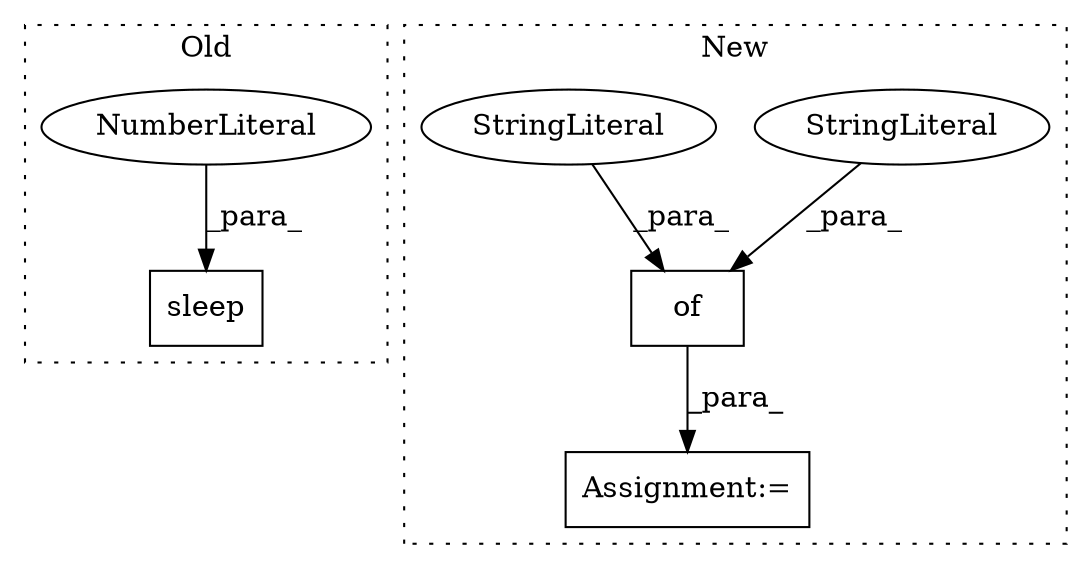 digraph G {
subgraph cluster0 {
1 [label="sleep" a="32" s="2340,2350" l="6,1" shape="box"];
3 [label="NumberLiteral" a="34" s="2346" l="4" shape="ellipse"];
label = "Old";
style="dotted";
}
subgraph cluster1 {
2 [label="of" a="32" s="1176,1229" l="3,1" shape="box"];
4 [label="StringLiteral" a="45" s="1205" l="13" shape="ellipse"];
5 [label="Assignment:=" a="7" s="1247" l="1" shape="box"];
6 [label="StringLiteral" a="45" s="1189" l="13" shape="ellipse"];
label = "New";
style="dotted";
}
2 -> 5 [label="_para_"];
3 -> 1 [label="_para_"];
4 -> 2 [label="_para_"];
6 -> 2 [label="_para_"];
}